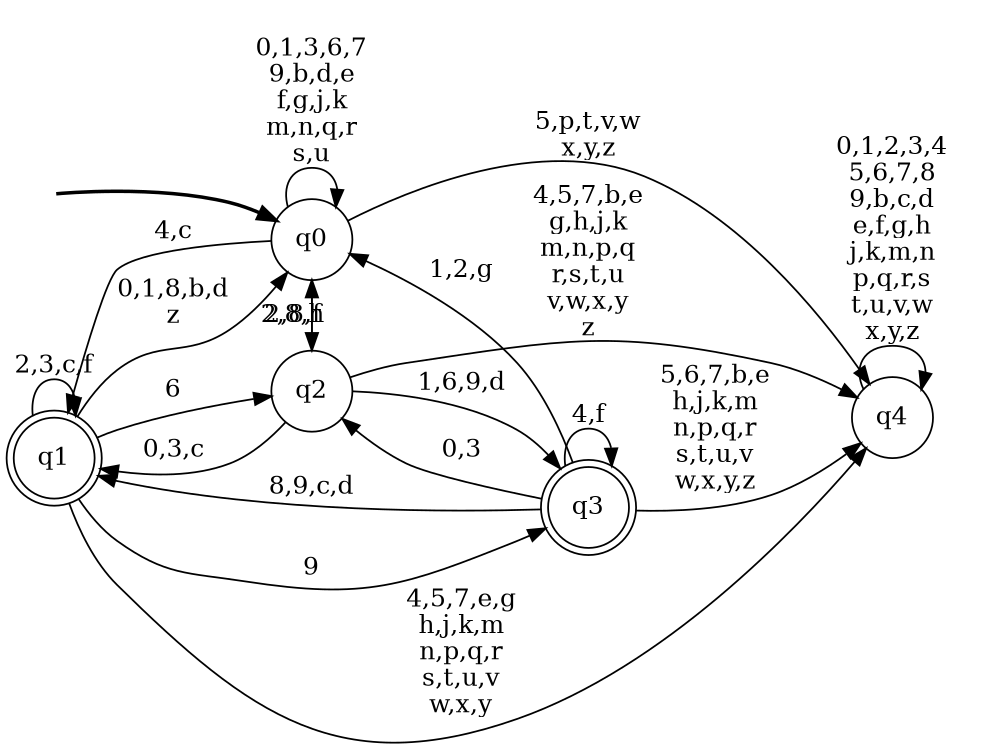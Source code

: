 digraph BlueStar {
__start0 [style = invis, shape = none, label = "", width = 0, height = 0];

rankdir=LR;
size="8,5";

s0 [style="filled", color="black", fillcolor="white" shape="circle", label="q0"];
s1 [style="rounded,filled", color="black", fillcolor="white" shape="doublecircle", label="q1"];
s2 [style="filled", color="black", fillcolor="white" shape="circle", label="q2"];
s3 [style="rounded,filled", color="black", fillcolor="white" shape="doublecircle", label="q3"];
s4 [style="filled", color="black", fillcolor="white" shape="circle", label="q4"];
subgraph cluster_main { 
	graph [pad=".75", ranksep="0.15", nodesep="0.15"];
	 style=invis; 
	__start0 -> s0 [penwidth=2];
}
s0 -> s0 [label="0,1,3,6,7\n9,b,d,e\nf,g,j,k\nm,n,q,r\ns,u"];
s0 -> s1 [label="4,c"];
s0 -> s2 [label="2,8,h"];
s0 -> s4 [label="5,p,t,v,w\nx,y,z"];
s1 -> s0 [label="0,1,8,b,d\nz"];
s1 -> s1 [label="2,3,c,f"];
s1 -> s2 [label="6"];
s1 -> s3 [label="9"];
s1 -> s4 [label="4,5,7,e,g\nh,j,k,m\nn,p,q,r\ns,t,u,v\nw,x,y"];
s2 -> s0 [label="2,8,f"];
s2 -> s1 [label="0,3,c"];
s2 -> s3 [label="1,6,9,d"];
s2 -> s4 [label="4,5,7,b,e\ng,h,j,k\nm,n,p,q\nr,s,t,u\nv,w,x,y\nz"];
s3 -> s0 [label="1,2,g"];
s3 -> s1 [label="8,9,c,d"];
s3 -> s2 [label="0,3"];
s3 -> s3 [label="4,f"];
s3 -> s4 [label="5,6,7,b,e\nh,j,k,m\nn,p,q,r\ns,t,u,v\nw,x,y,z"];
s4 -> s4 [label="0,1,2,3,4\n5,6,7,8\n9,b,c,d\ne,f,g,h\nj,k,m,n\np,q,r,s\nt,u,v,w\nx,y,z"];

}
